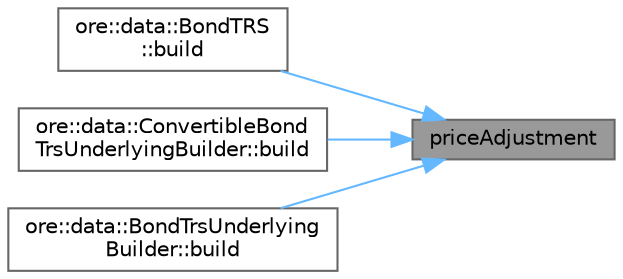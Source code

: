 digraph "priceAdjustment"
{
 // INTERACTIVE_SVG=YES
 // LATEX_PDF_SIZE
  bgcolor="transparent";
  edge [fontname=Helvetica,fontsize=10,labelfontname=Helvetica,labelfontsize=10];
  node [fontname=Helvetica,fontsize=10,shape=box,height=0.2,width=0.4];
  rankdir="RL";
  Node1 [label="priceAdjustment",height=0.2,width=0.4,color="gray40", fillcolor="grey60", style="filled", fontcolor="black",tooltip=" "];
  Node1 -> Node2 [dir="back",color="steelblue1",style="solid"];
  Node2 [label="ore::data::BondTRS\l::build",height=0.2,width=0.4,color="grey40", fillcolor="white", style="filled",URL="$classore_1_1data_1_1_bond_t_r_s.html#af7b69d5b18d278257927e32b10a23ee6",tooltip=" "];
  Node1 -> Node3 [dir="back",color="steelblue1",style="solid"];
  Node3 [label="ore::data::ConvertibleBond\lTrsUnderlyingBuilder::build",height=0.2,width=0.4,color="grey40", fillcolor="white", style="filled",URL="$structore_1_1data_1_1_convertible_bond_trs_underlying_builder.html#ae7c6300ad19fb2871bbe4bf757902d99",tooltip=" "];
  Node1 -> Node4 [dir="back",color="steelblue1",style="solid"];
  Node4 [label="ore::data::BondTrsUnderlying\lBuilder::build",height=0.2,width=0.4,color="grey40", fillcolor="white", style="filled",URL="$structore_1_1data_1_1_bond_trs_underlying_builder.html#ae7c6300ad19fb2871bbe4bf757902d99",tooltip=" "];
}
